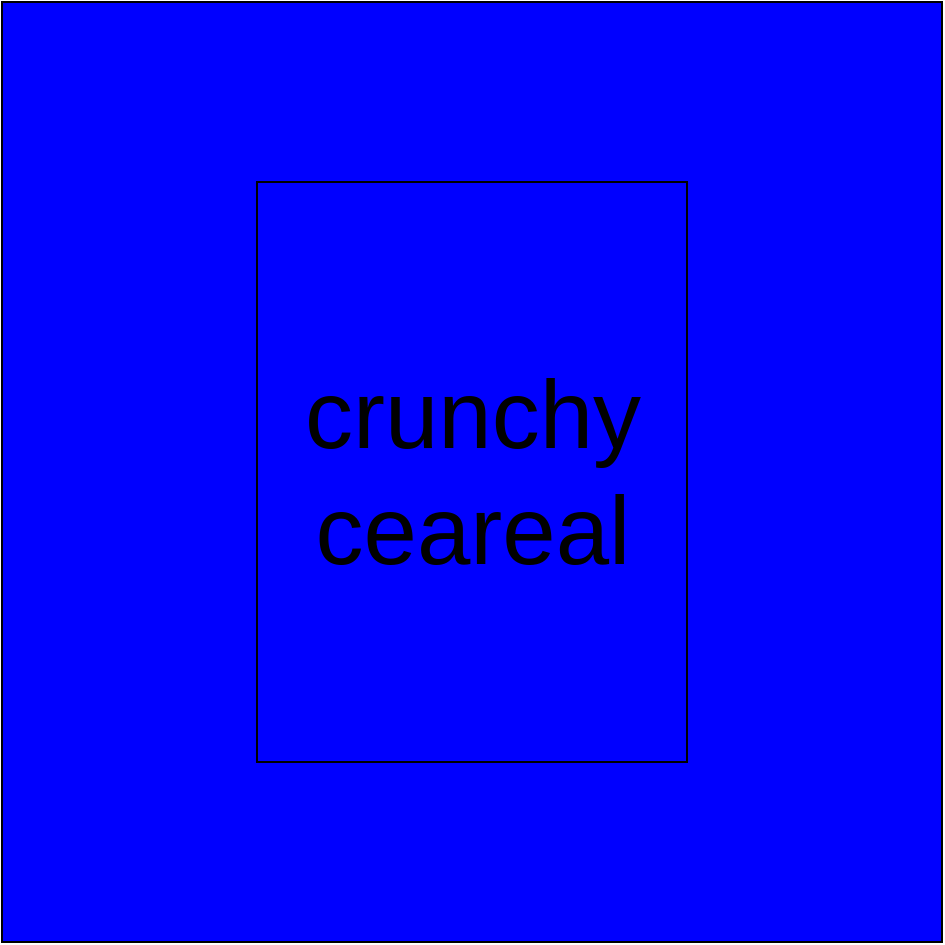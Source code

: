 <mxfile version="20.8.20" type="github">
  <diagram name="Page-1" id="Op5oO0UYBQASan-Y_fnp">
    <mxGraphModel dx="880" dy="524" grid="1" gridSize="10" guides="1" tooltips="1" connect="1" arrows="1" fold="1" page="1" pageScale="1" pageWidth="827" pageHeight="1169" math="0" shadow="0">
      <root>
        <mxCell id="0" />
        <mxCell id="1" parent="0" />
        <mxCell id="KkRXl9HDc5BcUfKpCo-5-2" value="" style="whiteSpace=wrap;html=1;aspect=fixed;fillColor=#00f;" parent="1" vertex="1">
          <mxGeometry x="200" y="30" width="470" height="470" as="geometry" />
        </mxCell>
        <mxCell id="RjnHx0qBysuO3j_uJ94o-1" value="&lt;font style=&quot;font-size: 48px;&quot;&gt;crunchy ceareal&lt;/font&gt;" style="rounded=0;whiteSpace=wrap;html=1;fillColor=#00f;" vertex="1" parent="1">
          <mxGeometry x="327.5" y="120" width="215" height="290" as="geometry" />
        </mxCell>
      </root>
    </mxGraphModel>
  </diagram>
</mxfile>
